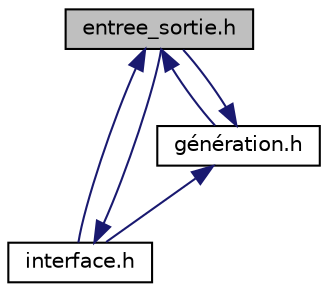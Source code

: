 digraph "entree_sortie.h"
{
  edge [fontname="Helvetica",fontsize="10",labelfontname="Helvetica",labelfontsize="10"];
  node [fontname="Helvetica",fontsize="10",shape=record];
  Node45 [label="entree_sortie.h",height=0.2,width=0.4,color="black", fillcolor="grey75", style="filled", fontcolor="black"];
  Node45 -> Node46 [dir="back",color="midnightblue",fontsize="10",style="solid"];
  Node46 [label="interface.h",height=0.2,width=0.4,color="black", fillcolor="white", style="filled",URL="$interface_8h_source.html"];
  Node46 -> Node45 [dir="back",color="midnightblue",fontsize="10",style="solid"];
  Node45 -> Node47 [dir="back",color="midnightblue",fontsize="10",style="solid"];
  Node47 [label="génération.h",height=0.2,width=0.4,color="black", fillcolor="white", style="filled",URL="$g_xC3_xA9n_xC3_xA9ration_8h_source.html"];
  Node47 -> Node46 [dir="back",color="midnightblue",fontsize="10",style="solid"];
  Node47 -> Node45 [dir="back",color="midnightblue",fontsize="10",style="solid"];
}
